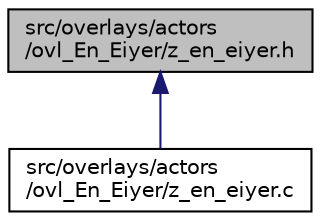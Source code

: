 digraph "src/overlays/actors/ovl_En_Eiyer/z_en_eiyer.h"
{
 // LATEX_PDF_SIZE
  edge [fontname="Helvetica",fontsize="10",labelfontname="Helvetica",labelfontsize="10"];
  node [fontname="Helvetica",fontsize="10",shape=record];
  Node1 [label="src/overlays/actors\l/ovl_En_Eiyer/z_en_eiyer.h",height=0.2,width=0.4,color="black", fillcolor="grey75", style="filled", fontcolor="black",tooltip=" "];
  Node1 -> Node2 [dir="back",color="midnightblue",fontsize="10",style="solid",fontname="Helvetica"];
  Node2 [label="src/overlays/actors\l/ovl_En_Eiyer/z_en_eiyer.c",height=0.2,width=0.4,color="black", fillcolor="white", style="filled",URL="$d4/d3f/z__en__eiyer_8c.html",tooltip=" "];
}

